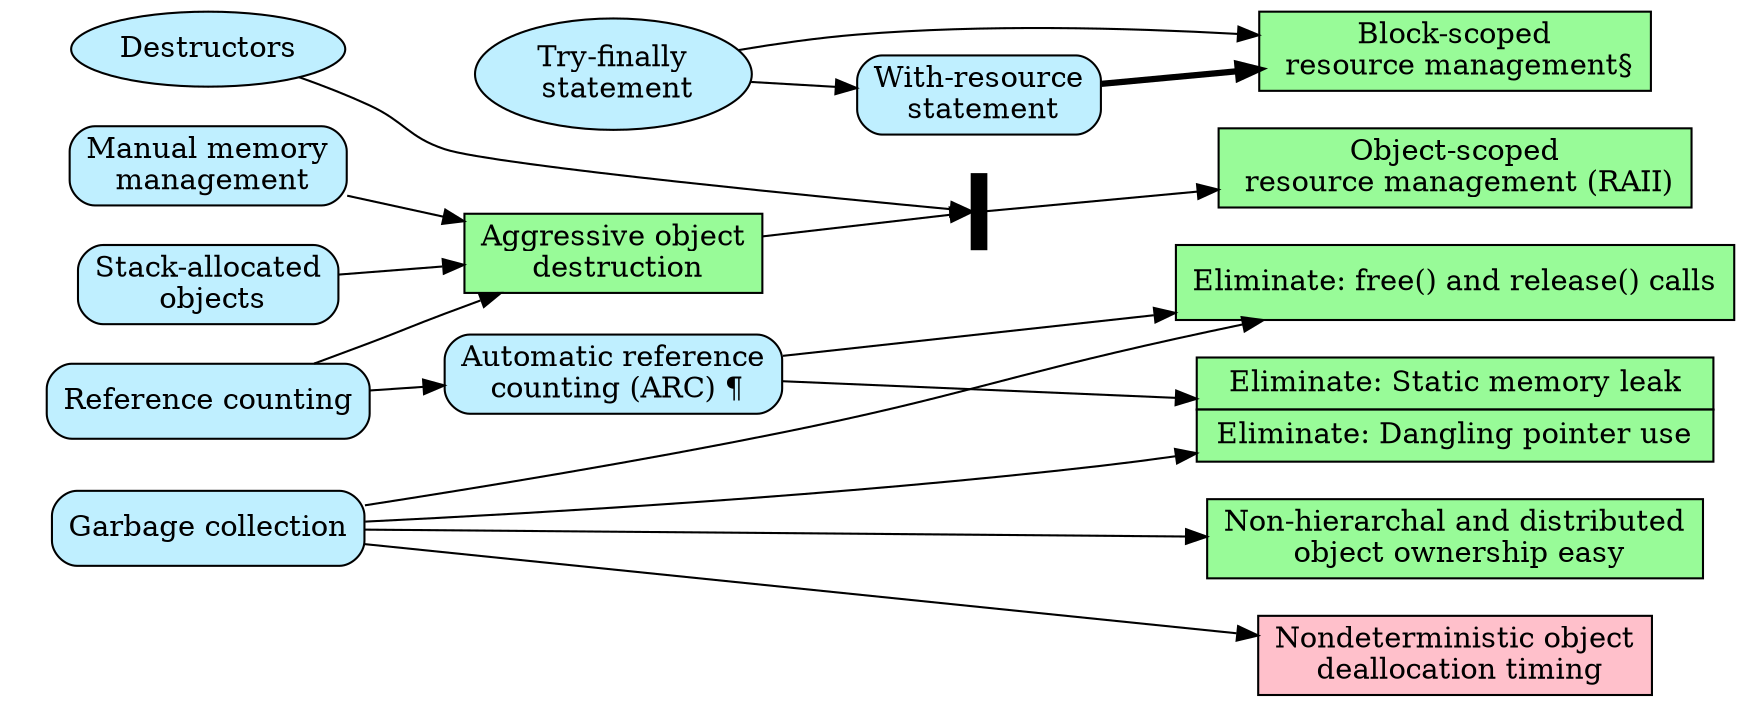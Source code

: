/*
 * [] Languages: L_HASKELL, L_JAVA, L_CPP, L_OBJC, L_PYTHON, L_RUBY, L_LISP
 */

digraph "Language Properties" {
    graph [rankdir = LR]                                // layout algorithm
    graph [fontname="ArialRoundedMTBold", fontsize=16]  // header font
    graph [dpi=72]
    graph [margin=-.2, color=white]                     // trim edges
    node [style=filled, fillcolor=white]                // nodes default to filled
    
    /* Node Properties */
    
    AOD_RAII [shape=box, width=.1, label="", style=filled, fillcolor=black]
    
    /* Edges */
    
    subgraph "cluster-2" {
        //label="Resource Management"
        
        // Labels & Styles
        Destructors         [label="Destructors", fillcolor=lightblue1]                             //                    L_CPP, L_OBJC
        ObjScopeRsrcManage  [label="Object-scoped\n resource management (RAII)",
            fillcolor=palegreen, shape=box]                                                         //                    L_CPP, L_OBJC
        StackAllocObjs      [label="Stack-allocated\n objects",
            fillcolor=lightblue1, shape=Mrecord]                                                    //                    L_CPP
        AggressiveObjDestruct   [label="Aggressive object\n destruction",
            fillcolor=palegreen, shape=box]                                                         //                    L_CPP, L_OBJC
        ManualMemManage     [label="Manual memory\n management",
            fillcolor=lightblue1, shape=Mrecord]                                                    //                    L_CPP
        RefCounting         [label="Reference counting", fillcolor=lightblue1, shape=Mrecord]       //                           L_OBJC
        ElimFreeRelease     [label="Eliminate: free() and release() calls",
            fillcolor=palegreen, shape=box]                                                         // L_HASKELL, L_JAVA,        L_OBJC, L_PYTHON, L_RUBY, L_LISP
        AutoRefCounting     [label="Automatic reference\n counting (ARC) ¶",
            fillcolor=lightblue1, shape=Mrecord]                                                    //                           L_OBJC
        TryFinally          [label="Try-finally\n statement", fillcolor=lightblue1]                 //            L_JAVA,                L_PYTHON, L_RUBY
        WithStatement       [label="With-resource\n statement",
            fillcolor=lightblue1, shape=Mrecord]                                                    //                                   L_PYTHON
        BlockScopeRsrcManage    [label="Block-scoped\n resource management§",
            fillcolor=palegreen, shape=box]                                                         //            L_JAVA,                L_PYTHON, L_RUBY
        GarbageCollect      [label="Garbage collection",
            fillcolor=lightblue1, shape=Mrecord]                                                    // L_HASKELL, L_JAVA,                L_PYTHON, L_RUBY, L_LISP
        ElimStaticMemLeak   [shape=none, margin=0, label=<
            <table border="0" cellborder="1" cellspacing="0" cellpadding="4">
                <tr><td bgcolor="palegreen"> Eliminate: Static memory leak </td></tr>
                <tr><td bgcolor="palegreen"> Eliminate: Dangling pointer use </td></tr>
            </table>>]                                                                              // L_HASKELL, L_JAVA,        L_OBJC, L_PYTHON, L_RUBY, L_LISP
        AnyObjOwnershipPattern  [label="Non-hierarchal and distributed\n object ownership easy",
            fillcolor=palegreen, shape=box]                                                         // L_HASKELL, L_JAVA,                L_PYTHON, L_RUBY, L_LISP
        NondetermObjDealloc [label=
            "Nondeterministic object\n deallocation timing",
            fillcolor=pink, shape=box]                                                              // L_HASKELL, L_JAVA,                L_PYTHON, L_RUBY, L_LISP
        
        // Nodes & Edges
        Destructors                              -> AOD_RAII
        StackAllocObjs  -> AggressiveObjDestruct -> AOD_RAII -> ObjScopeRsrcManage
        ManualMemManage -> AggressiveObjDestruct
        RefCounting     -> AggressiveObjDestruct
        TryFinally -> WithStatement
                      WithStatement -> BlockScopeRsrcManage [penwidth=3]
        TryFinally                  -> BlockScopeRsrcManage
        GarbageCollect            -> ElimStaticMemLeak
        GarbageCollect            -> AnyObjOwnershipPattern
        GarbageCollect            -> NondetermObjDealloc
        GarbageCollect            -> ElimFreeRelease
        RefCounting     -> AutoRefCounting -> ElimFreeRelease
                           AutoRefCounting -> ElimStaticMemLeak
        
        // Layout hacking
        // (Nodes should be adjacent)
        ObjScopeRsrcManage -> BlockScopeRsrcManage [style=invis]
        // (Destructors to top)
        StackAllocObjs -> Destructors [style=invis]
        
        subgraph { rank=source
            Destructors StackAllocObjs RefCounting ManualMemManage
            GarbageCollect
        }
        
        subgraph { rank=same
            AggressiveObjDestruct AutoRefCounting
        }
        
        subgraph { rank=sink
            ObjScopeRsrcManage BlockScopeRsrcManage ElimStaticMemLeak
            AnyObjOwnershipPattern ElimFreeRelease NondetermObjDealloc
        }
    }
}